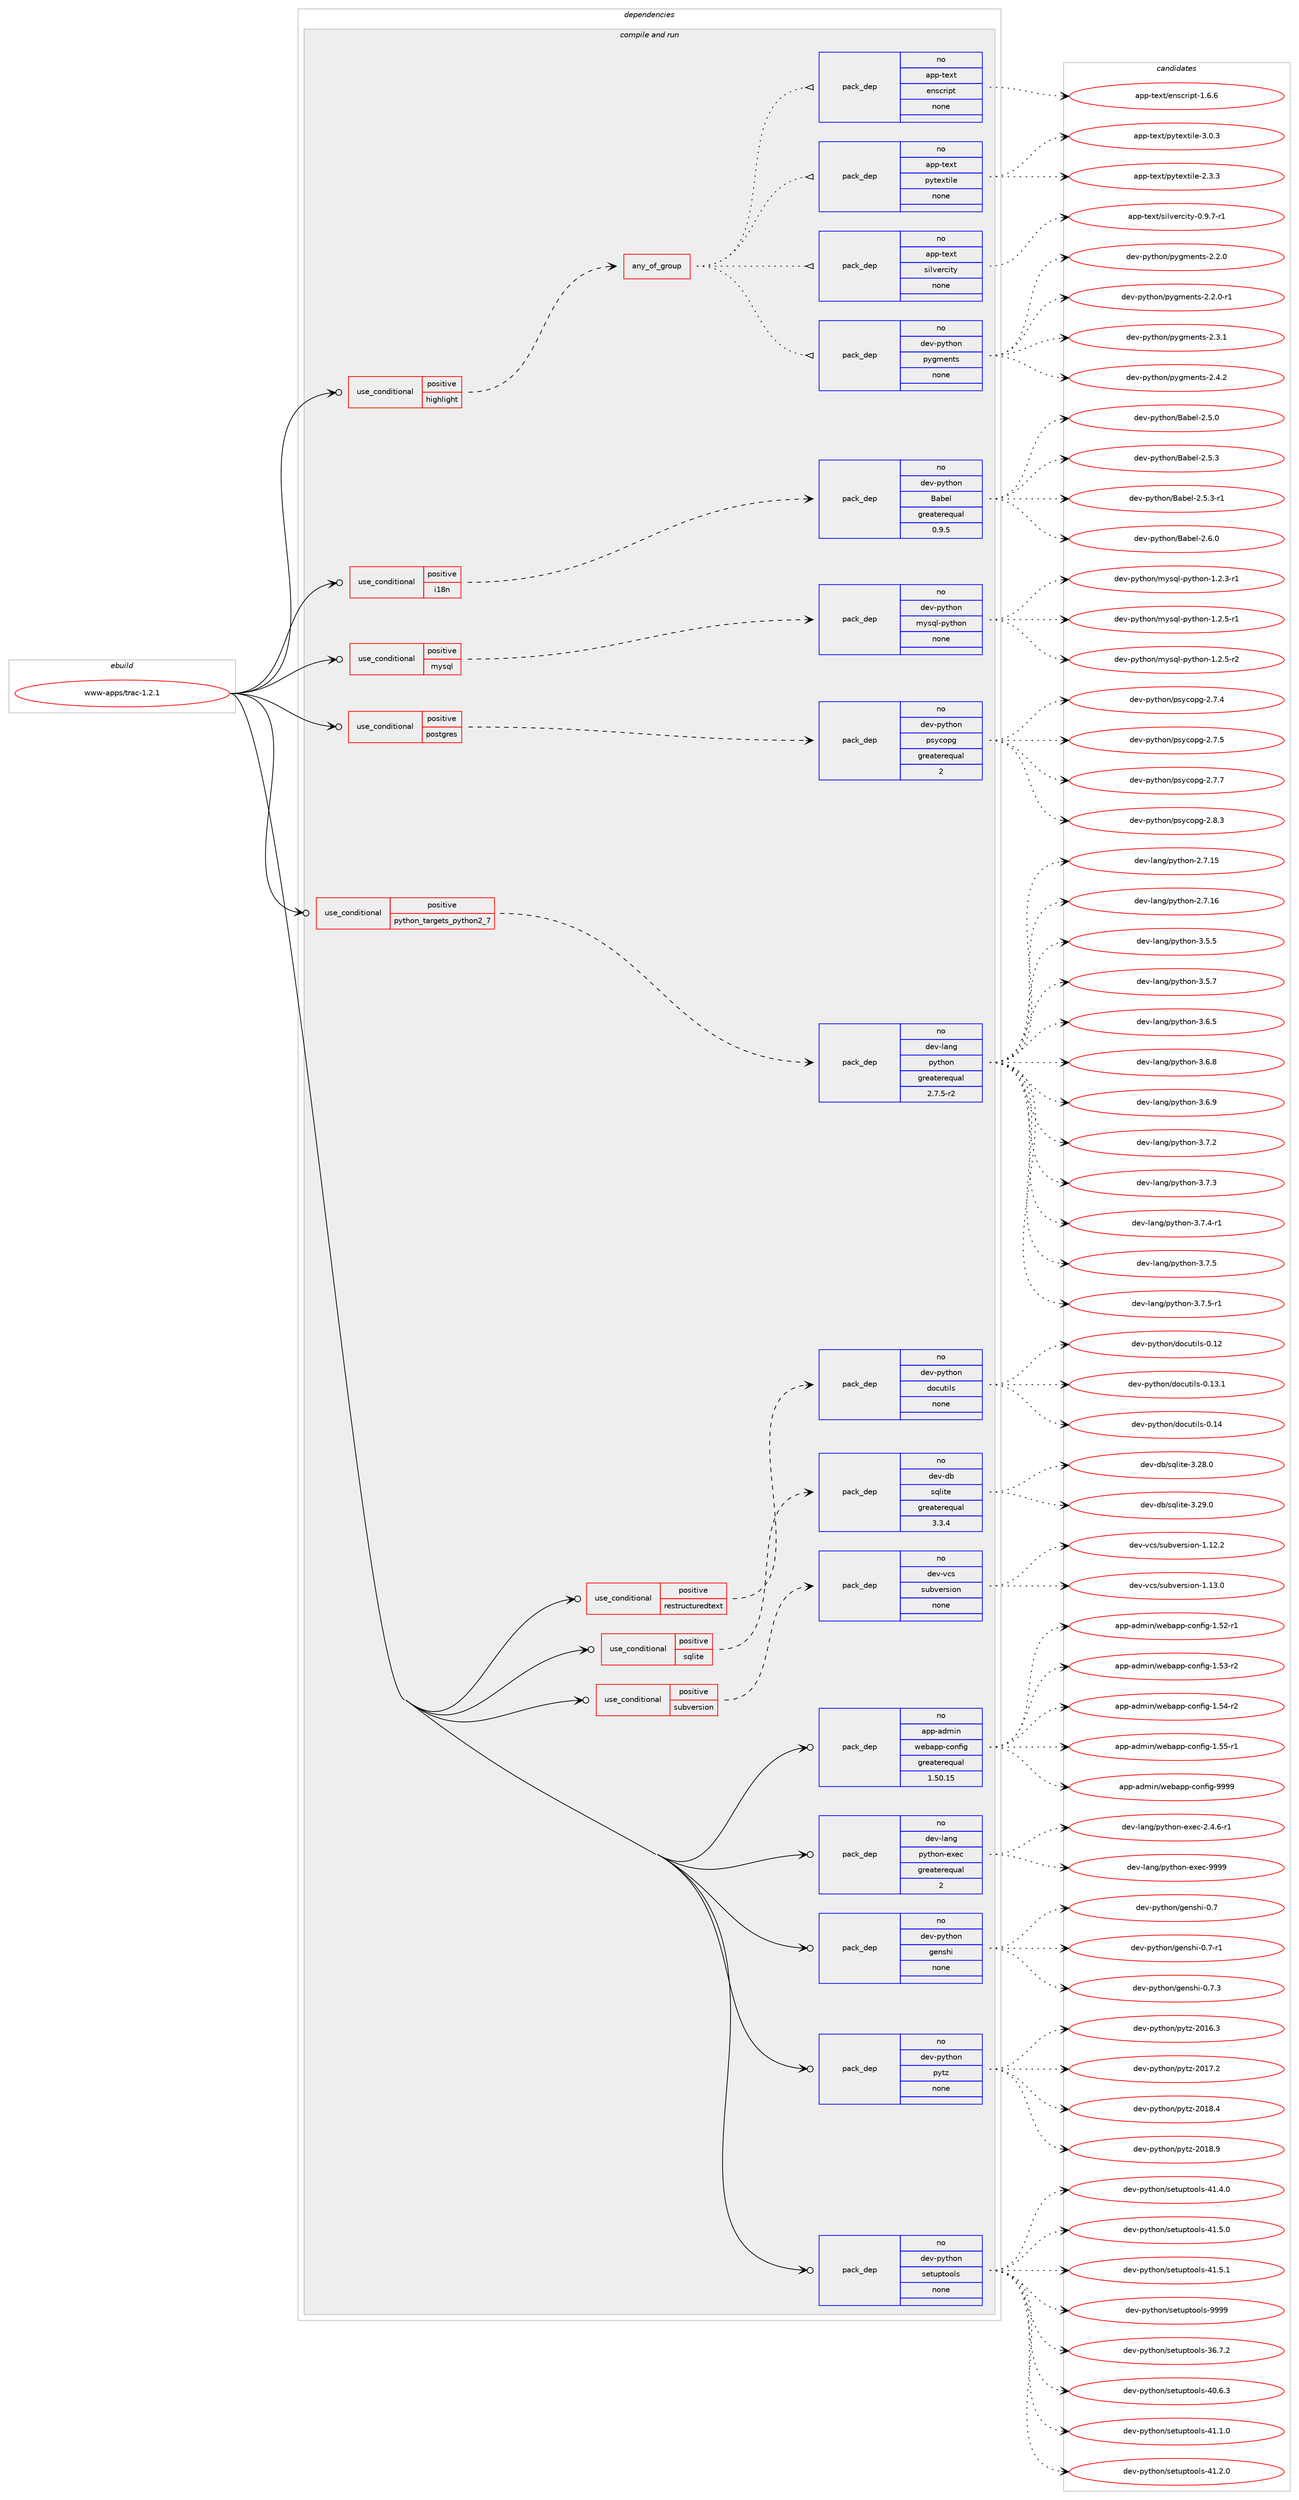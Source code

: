 digraph prolog {

# *************
# Graph options
# *************

newrank=true;
concentrate=true;
compound=true;
graph [rankdir=LR,fontname=Helvetica,fontsize=10,ranksep=1.5];#, ranksep=2.5, nodesep=0.2];
edge  [arrowhead=vee];
node  [fontname=Helvetica,fontsize=10];

# **********
# The ebuild
# **********

subgraph cluster_leftcol {
color=gray;
rank=same;
label=<<i>ebuild</i>>;
id [label="www-apps/trac-1.2.1", color=red, width=4, href="../www-apps/trac-1.2.1.svg"];
}

# ****************
# The dependencies
# ****************

subgraph cluster_midcol {
color=gray;
label=<<i>dependencies</i>>;
subgraph cluster_compile {
fillcolor="#eeeeee";
style=filled;
label=<<i>compile</i>>;
}
subgraph cluster_compileandrun {
fillcolor="#eeeeee";
style=filled;
label=<<i>compile and run</i>>;
subgraph cond217231 {
dependency906366 [label=<<TABLE BORDER="0" CELLBORDER="1" CELLSPACING="0" CELLPADDING="4"><TR><TD ROWSPAN="3" CELLPADDING="10">use_conditional</TD></TR><TR><TD>positive</TD></TR><TR><TD>highlight</TD></TR></TABLE>>, shape=none, color=red];
subgraph any15738 {
dependency906367 [label=<<TABLE BORDER="0" CELLBORDER="1" CELLSPACING="0" CELLPADDING="4"><TR><TD CELLPADDING="10">any_of_group</TD></TR></TABLE>>, shape=none, color=red];subgraph pack672829 {
dependency906368 [label=<<TABLE BORDER="0" CELLBORDER="1" CELLSPACING="0" CELLPADDING="4" WIDTH="220"><TR><TD ROWSPAN="6" CELLPADDING="30">pack_dep</TD></TR><TR><TD WIDTH="110">no</TD></TR><TR><TD>dev-python</TD></TR><TR><TD>pygments</TD></TR><TR><TD>none</TD></TR><TR><TD></TD></TR></TABLE>>, shape=none, color=blue];
}
dependency906367:e -> dependency906368:w [weight=20,style="dotted",arrowhead="oinv"];
subgraph pack672830 {
dependency906369 [label=<<TABLE BORDER="0" CELLBORDER="1" CELLSPACING="0" CELLPADDING="4" WIDTH="220"><TR><TD ROWSPAN="6" CELLPADDING="30">pack_dep</TD></TR><TR><TD WIDTH="110">no</TD></TR><TR><TD>app-text</TD></TR><TR><TD>silvercity</TD></TR><TR><TD>none</TD></TR><TR><TD></TD></TR></TABLE>>, shape=none, color=blue];
}
dependency906367:e -> dependency906369:w [weight=20,style="dotted",arrowhead="oinv"];
subgraph pack672831 {
dependency906370 [label=<<TABLE BORDER="0" CELLBORDER="1" CELLSPACING="0" CELLPADDING="4" WIDTH="220"><TR><TD ROWSPAN="6" CELLPADDING="30">pack_dep</TD></TR><TR><TD WIDTH="110">no</TD></TR><TR><TD>app-text</TD></TR><TR><TD>pytextile</TD></TR><TR><TD>none</TD></TR><TR><TD></TD></TR></TABLE>>, shape=none, color=blue];
}
dependency906367:e -> dependency906370:w [weight=20,style="dotted",arrowhead="oinv"];
subgraph pack672832 {
dependency906371 [label=<<TABLE BORDER="0" CELLBORDER="1" CELLSPACING="0" CELLPADDING="4" WIDTH="220"><TR><TD ROWSPAN="6" CELLPADDING="30">pack_dep</TD></TR><TR><TD WIDTH="110">no</TD></TR><TR><TD>app-text</TD></TR><TR><TD>enscript</TD></TR><TR><TD>none</TD></TR><TR><TD></TD></TR></TABLE>>, shape=none, color=blue];
}
dependency906367:e -> dependency906371:w [weight=20,style="dotted",arrowhead="oinv"];
}
dependency906366:e -> dependency906367:w [weight=20,style="dashed",arrowhead="vee"];
}
id:e -> dependency906366:w [weight=20,style="solid",arrowhead="odotvee"];
subgraph cond217232 {
dependency906372 [label=<<TABLE BORDER="0" CELLBORDER="1" CELLSPACING="0" CELLPADDING="4"><TR><TD ROWSPAN="3" CELLPADDING="10">use_conditional</TD></TR><TR><TD>positive</TD></TR><TR><TD>i18n</TD></TR></TABLE>>, shape=none, color=red];
subgraph pack672833 {
dependency906373 [label=<<TABLE BORDER="0" CELLBORDER="1" CELLSPACING="0" CELLPADDING="4" WIDTH="220"><TR><TD ROWSPAN="6" CELLPADDING="30">pack_dep</TD></TR><TR><TD WIDTH="110">no</TD></TR><TR><TD>dev-python</TD></TR><TR><TD>Babel</TD></TR><TR><TD>greaterequal</TD></TR><TR><TD>0.9.5</TD></TR></TABLE>>, shape=none, color=blue];
}
dependency906372:e -> dependency906373:w [weight=20,style="dashed",arrowhead="vee"];
}
id:e -> dependency906372:w [weight=20,style="solid",arrowhead="odotvee"];
subgraph cond217233 {
dependency906374 [label=<<TABLE BORDER="0" CELLBORDER="1" CELLSPACING="0" CELLPADDING="4"><TR><TD ROWSPAN="3" CELLPADDING="10">use_conditional</TD></TR><TR><TD>positive</TD></TR><TR><TD>mysql</TD></TR></TABLE>>, shape=none, color=red];
subgraph pack672834 {
dependency906375 [label=<<TABLE BORDER="0" CELLBORDER="1" CELLSPACING="0" CELLPADDING="4" WIDTH="220"><TR><TD ROWSPAN="6" CELLPADDING="30">pack_dep</TD></TR><TR><TD WIDTH="110">no</TD></TR><TR><TD>dev-python</TD></TR><TR><TD>mysql-python</TD></TR><TR><TD>none</TD></TR><TR><TD></TD></TR></TABLE>>, shape=none, color=blue];
}
dependency906374:e -> dependency906375:w [weight=20,style="dashed",arrowhead="vee"];
}
id:e -> dependency906374:w [weight=20,style="solid",arrowhead="odotvee"];
subgraph cond217234 {
dependency906376 [label=<<TABLE BORDER="0" CELLBORDER="1" CELLSPACING="0" CELLPADDING="4"><TR><TD ROWSPAN="3" CELLPADDING="10">use_conditional</TD></TR><TR><TD>positive</TD></TR><TR><TD>postgres</TD></TR></TABLE>>, shape=none, color=red];
subgraph pack672835 {
dependency906377 [label=<<TABLE BORDER="0" CELLBORDER="1" CELLSPACING="0" CELLPADDING="4" WIDTH="220"><TR><TD ROWSPAN="6" CELLPADDING="30">pack_dep</TD></TR><TR><TD WIDTH="110">no</TD></TR><TR><TD>dev-python</TD></TR><TR><TD>psycopg</TD></TR><TR><TD>greaterequal</TD></TR><TR><TD>2</TD></TR></TABLE>>, shape=none, color=blue];
}
dependency906376:e -> dependency906377:w [weight=20,style="dashed",arrowhead="vee"];
}
id:e -> dependency906376:w [weight=20,style="solid",arrowhead="odotvee"];
subgraph cond217235 {
dependency906378 [label=<<TABLE BORDER="0" CELLBORDER="1" CELLSPACING="0" CELLPADDING="4"><TR><TD ROWSPAN="3" CELLPADDING="10">use_conditional</TD></TR><TR><TD>positive</TD></TR><TR><TD>python_targets_python2_7</TD></TR></TABLE>>, shape=none, color=red];
subgraph pack672836 {
dependency906379 [label=<<TABLE BORDER="0" CELLBORDER="1" CELLSPACING="0" CELLPADDING="4" WIDTH="220"><TR><TD ROWSPAN="6" CELLPADDING="30">pack_dep</TD></TR><TR><TD WIDTH="110">no</TD></TR><TR><TD>dev-lang</TD></TR><TR><TD>python</TD></TR><TR><TD>greaterequal</TD></TR><TR><TD>2.7.5-r2</TD></TR></TABLE>>, shape=none, color=blue];
}
dependency906378:e -> dependency906379:w [weight=20,style="dashed",arrowhead="vee"];
}
id:e -> dependency906378:w [weight=20,style="solid",arrowhead="odotvee"];
subgraph cond217236 {
dependency906380 [label=<<TABLE BORDER="0" CELLBORDER="1" CELLSPACING="0" CELLPADDING="4"><TR><TD ROWSPAN="3" CELLPADDING="10">use_conditional</TD></TR><TR><TD>positive</TD></TR><TR><TD>restructuredtext</TD></TR></TABLE>>, shape=none, color=red];
subgraph pack672837 {
dependency906381 [label=<<TABLE BORDER="0" CELLBORDER="1" CELLSPACING="0" CELLPADDING="4" WIDTH="220"><TR><TD ROWSPAN="6" CELLPADDING="30">pack_dep</TD></TR><TR><TD WIDTH="110">no</TD></TR><TR><TD>dev-python</TD></TR><TR><TD>docutils</TD></TR><TR><TD>none</TD></TR><TR><TD></TD></TR></TABLE>>, shape=none, color=blue];
}
dependency906380:e -> dependency906381:w [weight=20,style="dashed",arrowhead="vee"];
}
id:e -> dependency906380:w [weight=20,style="solid",arrowhead="odotvee"];
subgraph cond217237 {
dependency906382 [label=<<TABLE BORDER="0" CELLBORDER="1" CELLSPACING="0" CELLPADDING="4"><TR><TD ROWSPAN="3" CELLPADDING="10">use_conditional</TD></TR><TR><TD>positive</TD></TR><TR><TD>sqlite</TD></TR></TABLE>>, shape=none, color=red];
subgraph pack672838 {
dependency906383 [label=<<TABLE BORDER="0" CELLBORDER="1" CELLSPACING="0" CELLPADDING="4" WIDTH="220"><TR><TD ROWSPAN="6" CELLPADDING="30">pack_dep</TD></TR><TR><TD WIDTH="110">no</TD></TR><TR><TD>dev-db</TD></TR><TR><TD>sqlite</TD></TR><TR><TD>greaterequal</TD></TR><TR><TD>3.3.4</TD></TR></TABLE>>, shape=none, color=blue];
}
dependency906382:e -> dependency906383:w [weight=20,style="dashed",arrowhead="vee"];
}
id:e -> dependency906382:w [weight=20,style="solid",arrowhead="odotvee"];
subgraph cond217238 {
dependency906384 [label=<<TABLE BORDER="0" CELLBORDER="1" CELLSPACING="0" CELLPADDING="4"><TR><TD ROWSPAN="3" CELLPADDING="10">use_conditional</TD></TR><TR><TD>positive</TD></TR><TR><TD>subversion</TD></TR></TABLE>>, shape=none, color=red];
subgraph pack672839 {
dependency906385 [label=<<TABLE BORDER="0" CELLBORDER="1" CELLSPACING="0" CELLPADDING="4" WIDTH="220"><TR><TD ROWSPAN="6" CELLPADDING="30">pack_dep</TD></TR><TR><TD WIDTH="110">no</TD></TR><TR><TD>dev-vcs</TD></TR><TR><TD>subversion</TD></TR><TR><TD>none</TD></TR><TR><TD></TD></TR></TABLE>>, shape=none, color=blue];
}
dependency906384:e -> dependency906385:w [weight=20,style="dashed",arrowhead="vee"];
}
id:e -> dependency906384:w [weight=20,style="solid",arrowhead="odotvee"];
subgraph pack672840 {
dependency906386 [label=<<TABLE BORDER="0" CELLBORDER="1" CELLSPACING="0" CELLPADDING="4" WIDTH="220"><TR><TD ROWSPAN="6" CELLPADDING="30">pack_dep</TD></TR><TR><TD WIDTH="110">no</TD></TR><TR><TD>app-admin</TD></TR><TR><TD>webapp-config</TD></TR><TR><TD>greaterequal</TD></TR><TR><TD>1.50.15</TD></TR></TABLE>>, shape=none, color=blue];
}
id:e -> dependency906386:w [weight=20,style="solid",arrowhead="odotvee"];
subgraph pack672841 {
dependency906387 [label=<<TABLE BORDER="0" CELLBORDER="1" CELLSPACING="0" CELLPADDING="4" WIDTH="220"><TR><TD ROWSPAN="6" CELLPADDING="30">pack_dep</TD></TR><TR><TD WIDTH="110">no</TD></TR><TR><TD>dev-lang</TD></TR><TR><TD>python-exec</TD></TR><TR><TD>greaterequal</TD></TR><TR><TD>2</TD></TR></TABLE>>, shape=none, color=blue];
}
id:e -> dependency906387:w [weight=20,style="solid",arrowhead="odotvee"];
subgraph pack672842 {
dependency906388 [label=<<TABLE BORDER="0" CELLBORDER="1" CELLSPACING="0" CELLPADDING="4" WIDTH="220"><TR><TD ROWSPAN="6" CELLPADDING="30">pack_dep</TD></TR><TR><TD WIDTH="110">no</TD></TR><TR><TD>dev-python</TD></TR><TR><TD>genshi</TD></TR><TR><TD>none</TD></TR><TR><TD></TD></TR></TABLE>>, shape=none, color=blue];
}
id:e -> dependency906388:w [weight=20,style="solid",arrowhead="odotvee"];
subgraph pack672843 {
dependency906389 [label=<<TABLE BORDER="0" CELLBORDER="1" CELLSPACING="0" CELLPADDING="4" WIDTH="220"><TR><TD ROWSPAN="6" CELLPADDING="30">pack_dep</TD></TR><TR><TD WIDTH="110">no</TD></TR><TR><TD>dev-python</TD></TR><TR><TD>pytz</TD></TR><TR><TD>none</TD></TR><TR><TD></TD></TR></TABLE>>, shape=none, color=blue];
}
id:e -> dependency906389:w [weight=20,style="solid",arrowhead="odotvee"];
subgraph pack672844 {
dependency906390 [label=<<TABLE BORDER="0" CELLBORDER="1" CELLSPACING="0" CELLPADDING="4" WIDTH="220"><TR><TD ROWSPAN="6" CELLPADDING="30">pack_dep</TD></TR><TR><TD WIDTH="110">no</TD></TR><TR><TD>dev-python</TD></TR><TR><TD>setuptools</TD></TR><TR><TD>none</TD></TR><TR><TD></TD></TR></TABLE>>, shape=none, color=blue];
}
id:e -> dependency906390:w [weight=20,style="solid",arrowhead="odotvee"];
}
subgraph cluster_run {
fillcolor="#eeeeee";
style=filled;
label=<<i>run</i>>;
}
}

# **************
# The candidates
# **************

subgraph cluster_choices {
rank=same;
color=gray;
label=<<i>candidates</i>>;

subgraph choice672829 {
color=black;
nodesep=1;
choice1001011184511212111610411111047112121103109101110116115455046504648 [label="dev-python/pygments-2.2.0", color=red, width=4,href="../dev-python/pygments-2.2.0.svg"];
choice10010111845112121116104111110471121211031091011101161154550465046484511449 [label="dev-python/pygments-2.2.0-r1", color=red, width=4,href="../dev-python/pygments-2.2.0-r1.svg"];
choice1001011184511212111610411111047112121103109101110116115455046514649 [label="dev-python/pygments-2.3.1", color=red, width=4,href="../dev-python/pygments-2.3.1.svg"];
choice1001011184511212111610411111047112121103109101110116115455046524650 [label="dev-python/pygments-2.4.2", color=red, width=4,href="../dev-python/pygments-2.4.2.svg"];
dependency906368:e -> choice1001011184511212111610411111047112121103109101110116115455046504648:w [style=dotted,weight="100"];
dependency906368:e -> choice10010111845112121116104111110471121211031091011101161154550465046484511449:w [style=dotted,weight="100"];
dependency906368:e -> choice1001011184511212111610411111047112121103109101110116115455046514649:w [style=dotted,weight="100"];
dependency906368:e -> choice1001011184511212111610411111047112121103109101110116115455046524650:w [style=dotted,weight="100"];
}
subgraph choice672830 {
color=black;
nodesep=1;
choice971121124511610112011647115105108118101114991051161214548465746554511449 [label="app-text/silvercity-0.9.7-r1", color=red, width=4,href="../app-text/silvercity-0.9.7-r1.svg"];
dependency906369:e -> choice971121124511610112011647115105108118101114991051161214548465746554511449:w [style=dotted,weight="100"];
}
subgraph choice672831 {
color=black;
nodesep=1;
choice971121124511610112011647112121116101120116105108101455046514651 [label="app-text/pytextile-2.3.3", color=red, width=4,href="../app-text/pytextile-2.3.3.svg"];
choice971121124511610112011647112121116101120116105108101455146484651 [label="app-text/pytextile-3.0.3", color=red, width=4,href="../app-text/pytextile-3.0.3.svg"];
dependency906370:e -> choice971121124511610112011647112121116101120116105108101455046514651:w [style=dotted,weight="100"];
dependency906370:e -> choice971121124511610112011647112121116101120116105108101455146484651:w [style=dotted,weight="100"];
}
subgraph choice672832 {
color=black;
nodesep=1;
choice97112112451161011201164710111011599114105112116454946544654 [label="app-text/enscript-1.6.6", color=red, width=4,href="../app-text/enscript-1.6.6.svg"];
dependency906371:e -> choice97112112451161011201164710111011599114105112116454946544654:w [style=dotted,weight="100"];
}
subgraph choice672833 {
color=black;
nodesep=1;
choice1001011184511212111610411111047669798101108455046534648 [label="dev-python/Babel-2.5.0", color=red, width=4,href="../dev-python/Babel-2.5.0.svg"];
choice1001011184511212111610411111047669798101108455046534651 [label="dev-python/Babel-2.5.3", color=red, width=4,href="../dev-python/Babel-2.5.3.svg"];
choice10010111845112121116104111110476697981011084550465346514511449 [label="dev-python/Babel-2.5.3-r1", color=red, width=4,href="../dev-python/Babel-2.5.3-r1.svg"];
choice1001011184511212111610411111047669798101108455046544648 [label="dev-python/Babel-2.6.0", color=red, width=4,href="../dev-python/Babel-2.6.0.svg"];
dependency906373:e -> choice1001011184511212111610411111047669798101108455046534648:w [style=dotted,weight="100"];
dependency906373:e -> choice1001011184511212111610411111047669798101108455046534651:w [style=dotted,weight="100"];
dependency906373:e -> choice10010111845112121116104111110476697981011084550465346514511449:w [style=dotted,weight="100"];
dependency906373:e -> choice1001011184511212111610411111047669798101108455046544648:w [style=dotted,weight="100"];
}
subgraph choice672834 {
color=black;
nodesep=1;
choice1001011184511212111610411111047109121115113108451121211161041111104549465046514511449 [label="dev-python/mysql-python-1.2.3-r1", color=red, width=4,href="../dev-python/mysql-python-1.2.3-r1.svg"];
choice1001011184511212111610411111047109121115113108451121211161041111104549465046534511449 [label="dev-python/mysql-python-1.2.5-r1", color=red, width=4,href="../dev-python/mysql-python-1.2.5-r1.svg"];
choice1001011184511212111610411111047109121115113108451121211161041111104549465046534511450 [label="dev-python/mysql-python-1.2.5-r2", color=red, width=4,href="../dev-python/mysql-python-1.2.5-r2.svg"];
dependency906375:e -> choice1001011184511212111610411111047109121115113108451121211161041111104549465046514511449:w [style=dotted,weight="100"];
dependency906375:e -> choice1001011184511212111610411111047109121115113108451121211161041111104549465046534511449:w [style=dotted,weight="100"];
dependency906375:e -> choice1001011184511212111610411111047109121115113108451121211161041111104549465046534511450:w [style=dotted,weight="100"];
}
subgraph choice672835 {
color=black;
nodesep=1;
choice100101118451121211161041111104711211512199111112103455046554652 [label="dev-python/psycopg-2.7.4", color=red, width=4,href="../dev-python/psycopg-2.7.4.svg"];
choice100101118451121211161041111104711211512199111112103455046554653 [label="dev-python/psycopg-2.7.5", color=red, width=4,href="../dev-python/psycopg-2.7.5.svg"];
choice100101118451121211161041111104711211512199111112103455046554655 [label="dev-python/psycopg-2.7.7", color=red, width=4,href="../dev-python/psycopg-2.7.7.svg"];
choice100101118451121211161041111104711211512199111112103455046564651 [label="dev-python/psycopg-2.8.3", color=red, width=4,href="../dev-python/psycopg-2.8.3.svg"];
dependency906377:e -> choice100101118451121211161041111104711211512199111112103455046554652:w [style=dotted,weight="100"];
dependency906377:e -> choice100101118451121211161041111104711211512199111112103455046554653:w [style=dotted,weight="100"];
dependency906377:e -> choice100101118451121211161041111104711211512199111112103455046554655:w [style=dotted,weight="100"];
dependency906377:e -> choice100101118451121211161041111104711211512199111112103455046564651:w [style=dotted,weight="100"];
}
subgraph choice672836 {
color=black;
nodesep=1;
choice10010111845108971101034711212111610411111045504655464953 [label="dev-lang/python-2.7.15", color=red, width=4,href="../dev-lang/python-2.7.15.svg"];
choice10010111845108971101034711212111610411111045504655464954 [label="dev-lang/python-2.7.16", color=red, width=4,href="../dev-lang/python-2.7.16.svg"];
choice100101118451089711010347112121116104111110455146534653 [label="dev-lang/python-3.5.5", color=red, width=4,href="../dev-lang/python-3.5.5.svg"];
choice100101118451089711010347112121116104111110455146534655 [label="dev-lang/python-3.5.7", color=red, width=4,href="../dev-lang/python-3.5.7.svg"];
choice100101118451089711010347112121116104111110455146544653 [label="dev-lang/python-3.6.5", color=red, width=4,href="../dev-lang/python-3.6.5.svg"];
choice100101118451089711010347112121116104111110455146544656 [label="dev-lang/python-3.6.8", color=red, width=4,href="../dev-lang/python-3.6.8.svg"];
choice100101118451089711010347112121116104111110455146544657 [label="dev-lang/python-3.6.9", color=red, width=4,href="../dev-lang/python-3.6.9.svg"];
choice100101118451089711010347112121116104111110455146554650 [label="dev-lang/python-3.7.2", color=red, width=4,href="../dev-lang/python-3.7.2.svg"];
choice100101118451089711010347112121116104111110455146554651 [label="dev-lang/python-3.7.3", color=red, width=4,href="../dev-lang/python-3.7.3.svg"];
choice1001011184510897110103471121211161041111104551465546524511449 [label="dev-lang/python-3.7.4-r1", color=red, width=4,href="../dev-lang/python-3.7.4-r1.svg"];
choice100101118451089711010347112121116104111110455146554653 [label="dev-lang/python-3.7.5", color=red, width=4,href="../dev-lang/python-3.7.5.svg"];
choice1001011184510897110103471121211161041111104551465546534511449 [label="dev-lang/python-3.7.5-r1", color=red, width=4,href="../dev-lang/python-3.7.5-r1.svg"];
dependency906379:e -> choice10010111845108971101034711212111610411111045504655464953:w [style=dotted,weight="100"];
dependency906379:e -> choice10010111845108971101034711212111610411111045504655464954:w [style=dotted,weight="100"];
dependency906379:e -> choice100101118451089711010347112121116104111110455146534653:w [style=dotted,weight="100"];
dependency906379:e -> choice100101118451089711010347112121116104111110455146534655:w [style=dotted,weight="100"];
dependency906379:e -> choice100101118451089711010347112121116104111110455146544653:w [style=dotted,weight="100"];
dependency906379:e -> choice100101118451089711010347112121116104111110455146544656:w [style=dotted,weight="100"];
dependency906379:e -> choice100101118451089711010347112121116104111110455146544657:w [style=dotted,weight="100"];
dependency906379:e -> choice100101118451089711010347112121116104111110455146554650:w [style=dotted,weight="100"];
dependency906379:e -> choice100101118451089711010347112121116104111110455146554651:w [style=dotted,weight="100"];
dependency906379:e -> choice1001011184510897110103471121211161041111104551465546524511449:w [style=dotted,weight="100"];
dependency906379:e -> choice100101118451089711010347112121116104111110455146554653:w [style=dotted,weight="100"];
dependency906379:e -> choice1001011184510897110103471121211161041111104551465546534511449:w [style=dotted,weight="100"];
}
subgraph choice672837 {
color=black;
nodesep=1;
choice1001011184511212111610411111047100111991171161051081154548464950 [label="dev-python/docutils-0.12", color=red, width=4,href="../dev-python/docutils-0.12.svg"];
choice10010111845112121116104111110471001119911711610510811545484649514649 [label="dev-python/docutils-0.13.1", color=red, width=4,href="../dev-python/docutils-0.13.1.svg"];
choice1001011184511212111610411111047100111991171161051081154548464952 [label="dev-python/docutils-0.14", color=red, width=4,href="../dev-python/docutils-0.14.svg"];
dependency906381:e -> choice1001011184511212111610411111047100111991171161051081154548464950:w [style=dotted,weight="100"];
dependency906381:e -> choice10010111845112121116104111110471001119911711610510811545484649514649:w [style=dotted,weight="100"];
dependency906381:e -> choice1001011184511212111610411111047100111991171161051081154548464952:w [style=dotted,weight="100"];
}
subgraph choice672838 {
color=black;
nodesep=1;
choice10010111845100984711511310810511610145514650564648 [label="dev-db/sqlite-3.28.0", color=red, width=4,href="../dev-db/sqlite-3.28.0.svg"];
choice10010111845100984711511310810511610145514650574648 [label="dev-db/sqlite-3.29.0", color=red, width=4,href="../dev-db/sqlite-3.29.0.svg"];
dependency906383:e -> choice10010111845100984711511310810511610145514650564648:w [style=dotted,weight="100"];
dependency906383:e -> choice10010111845100984711511310810511610145514650574648:w [style=dotted,weight="100"];
}
subgraph choice672839 {
color=black;
nodesep=1;
choice1001011184511899115471151179811810111411510511111045494649504650 [label="dev-vcs/subversion-1.12.2", color=red, width=4,href="../dev-vcs/subversion-1.12.2.svg"];
choice1001011184511899115471151179811810111411510511111045494649514648 [label="dev-vcs/subversion-1.13.0", color=red, width=4,href="../dev-vcs/subversion-1.13.0.svg"];
dependency906385:e -> choice1001011184511899115471151179811810111411510511111045494649504650:w [style=dotted,weight="100"];
dependency906385:e -> choice1001011184511899115471151179811810111411510511111045494649514648:w [style=dotted,weight="100"];
}
subgraph choice672840 {
color=black;
nodesep=1;
choice971121124597100109105110471191019897112112459911111010210510345494653504511449 [label="app-admin/webapp-config-1.52-r1", color=red, width=4,href="../app-admin/webapp-config-1.52-r1.svg"];
choice971121124597100109105110471191019897112112459911111010210510345494653514511450 [label="app-admin/webapp-config-1.53-r2", color=red, width=4,href="../app-admin/webapp-config-1.53-r2.svg"];
choice971121124597100109105110471191019897112112459911111010210510345494653524511450 [label="app-admin/webapp-config-1.54-r2", color=red, width=4,href="../app-admin/webapp-config-1.54-r2.svg"];
choice971121124597100109105110471191019897112112459911111010210510345494653534511449 [label="app-admin/webapp-config-1.55-r1", color=red, width=4,href="../app-admin/webapp-config-1.55-r1.svg"];
choice97112112459710010910511047119101989711211245991111101021051034557575757 [label="app-admin/webapp-config-9999", color=red, width=4,href="../app-admin/webapp-config-9999.svg"];
dependency906386:e -> choice971121124597100109105110471191019897112112459911111010210510345494653504511449:w [style=dotted,weight="100"];
dependency906386:e -> choice971121124597100109105110471191019897112112459911111010210510345494653514511450:w [style=dotted,weight="100"];
dependency906386:e -> choice971121124597100109105110471191019897112112459911111010210510345494653524511450:w [style=dotted,weight="100"];
dependency906386:e -> choice971121124597100109105110471191019897112112459911111010210510345494653534511449:w [style=dotted,weight="100"];
dependency906386:e -> choice97112112459710010910511047119101989711211245991111101021051034557575757:w [style=dotted,weight="100"];
}
subgraph choice672841 {
color=black;
nodesep=1;
choice10010111845108971101034711212111610411111045101120101994550465246544511449 [label="dev-lang/python-exec-2.4.6-r1", color=red, width=4,href="../dev-lang/python-exec-2.4.6-r1.svg"];
choice10010111845108971101034711212111610411111045101120101994557575757 [label="dev-lang/python-exec-9999", color=red, width=4,href="../dev-lang/python-exec-9999.svg"];
dependency906387:e -> choice10010111845108971101034711212111610411111045101120101994550465246544511449:w [style=dotted,weight="100"];
dependency906387:e -> choice10010111845108971101034711212111610411111045101120101994557575757:w [style=dotted,weight="100"];
}
subgraph choice672842 {
color=black;
nodesep=1;
choice100101118451121211161041111104710310111011510410545484655 [label="dev-python/genshi-0.7", color=red, width=4,href="../dev-python/genshi-0.7.svg"];
choice1001011184511212111610411111047103101110115104105454846554511449 [label="dev-python/genshi-0.7-r1", color=red, width=4,href="../dev-python/genshi-0.7-r1.svg"];
choice1001011184511212111610411111047103101110115104105454846554651 [label="dev-python/genshi-0.7.3", color=red, width=4,href="../dev-python/genshi-0.7.3.svg"];
dependency906388:e -> choice100101118451121211161041111104710310111011510410545484655:w [style=dotted,weight="100"];
dependency906388:e -> choice1001011184511212111610411111047103101110115104105454846554511449:w [style=dotted,weight="100"];
dependency906388:e -> choice1001011184511212111610411111047103101110115104105454846554651:w [style=dotted,weight="100"];
}
subgraph choice672843 {
color=black;
nodesep=1;
choice100101118451121211161041111104711212111612245504849544651 [label="dev-python/pytz-2016.3", color=red, width=4,href="../dev-python/pytz-2016.3.svg"];
choice100101118451121211161041111104711212111612245504849554650 [label="dev-python/pytz-2017.2", color=red, width=4,href="../dev-python/pytz-2017.2.svg"];
choice100101118451121211161041111104711212111612245504849564652 [label="dev-python/pytz-2018.4", color=red, width=4,href="../dev-python/pytz-2018.4.svg"];
choice100101118451121211161041111104711212111612245504849564657 [label="dev-python/pytz-2018.9", color=red, width=4,href="../dev-python/pytz-2018.9.svg"];
dependency906389:e -> choice100101118451121211161041111104711212111612245504849544651:w [style=dotted,weight="100"];
dependency906389:e -> choice100101118451121211161041111104711212111612245504849554650:w [style=dotted,weight="100"];
dependency906389:e -> choice100101118451121211161041111104711212111612245504849564652:w [style=dotted,weight="100"];
dependency906389:e -> choice100101118451121211161041111104711212111612245504849564657:w [style=dotted,weight="100"];
}
subgraph choice672844 {
color=black;
nodesep=1;
choice100101118451121211161041111104711510111611711211611111110811545515446554650 [label="dev-python/setuptools-36.7.2", color=red, width=4,href="../dev-python/setuptools-36.7.2.svg"];
choice100101118451121211161041111104711510111611711211611111110811545524846544651 [label="dev-python/setuptools-40.6.3", color=red, width=4,href="../dev-python/setuptools-40.6.3.svg"];
choice100101118451121211161041111104711510111611711211611111110811545524946494648 [label="dev-python/setuptools-41.1.0", color=red, width=4,href="../dev-python/setuptools-41.1.0.svg"];
choice100101118451121211161041111104711510111611711211611111110811545524946504648 [label="dev-python/setuptools-41.2.0", color=red, width=4,href="../dev-python/setuptools-41.2.0.svg"];
choice100101118451121211161041111104711510111611711211611111110811545524946524648 [label="dev-python/setuptools-41.4.0", color=red, width=4,href="../dev-python/setuptools-41.4.0.svg"];
choice100101118451121211161041111104711510111611711211611111110811545524946534648 [label="dev-python/setuptools-41.5.0", color=red, width=4,href="../dev-python/setuptools-41.5.0.svg"];
choice100101118451121211161041111104711510111611711211611111110811545524946534649 [label="dev-python/setuptools-41.5.1", color=red, width=4,href="../dev-python/setuptools-41.5.1.svg"];
choice10010111845112121116104111110471151011161171121161111111081154557575757 [label="dev-python/setuptools-9999", color=red, width=4,href="../dev-python/setuptools-9999.svg"];
dependency906390:e -> choice100101118451121211161041111104711510111611711211611111110811545515446554650:w [style=dotted,weight="100"];
dependency906390:e -> choice100101118451121211161041111104711510111611711211611111110811545524846544651:w [style=dotted,weight="100"];
dependency906390:e -> choice100101118451121211161041111104711510111611711211611111110811545524946494648:w [style=dotted,weight="100"];
dependency906390:e -> choice100101118451121211161041111104711510111611711211611111110811545524946504648:w [style=dotted,weight="100"];
dependency906390:e -> choice100101118451121211161041111104711510111611711211611111110811545524946524648:w [style=dotted,weight="100"];
dependency906390:e -> choice100101118451121211161041111104711510111611711211611111110811545524946534648:w [style=dotted,weight="100"];
dependency906390:e -> choice100101118451121211161041111104711510111611711211611111110811545524946534649:w [style=dotted,weight="100"];
dependency906390:e -> choice10010111845112121116104111110471151011161171121161111111081154557575757:w [style=dotted,weight="100"];
}
}

}
